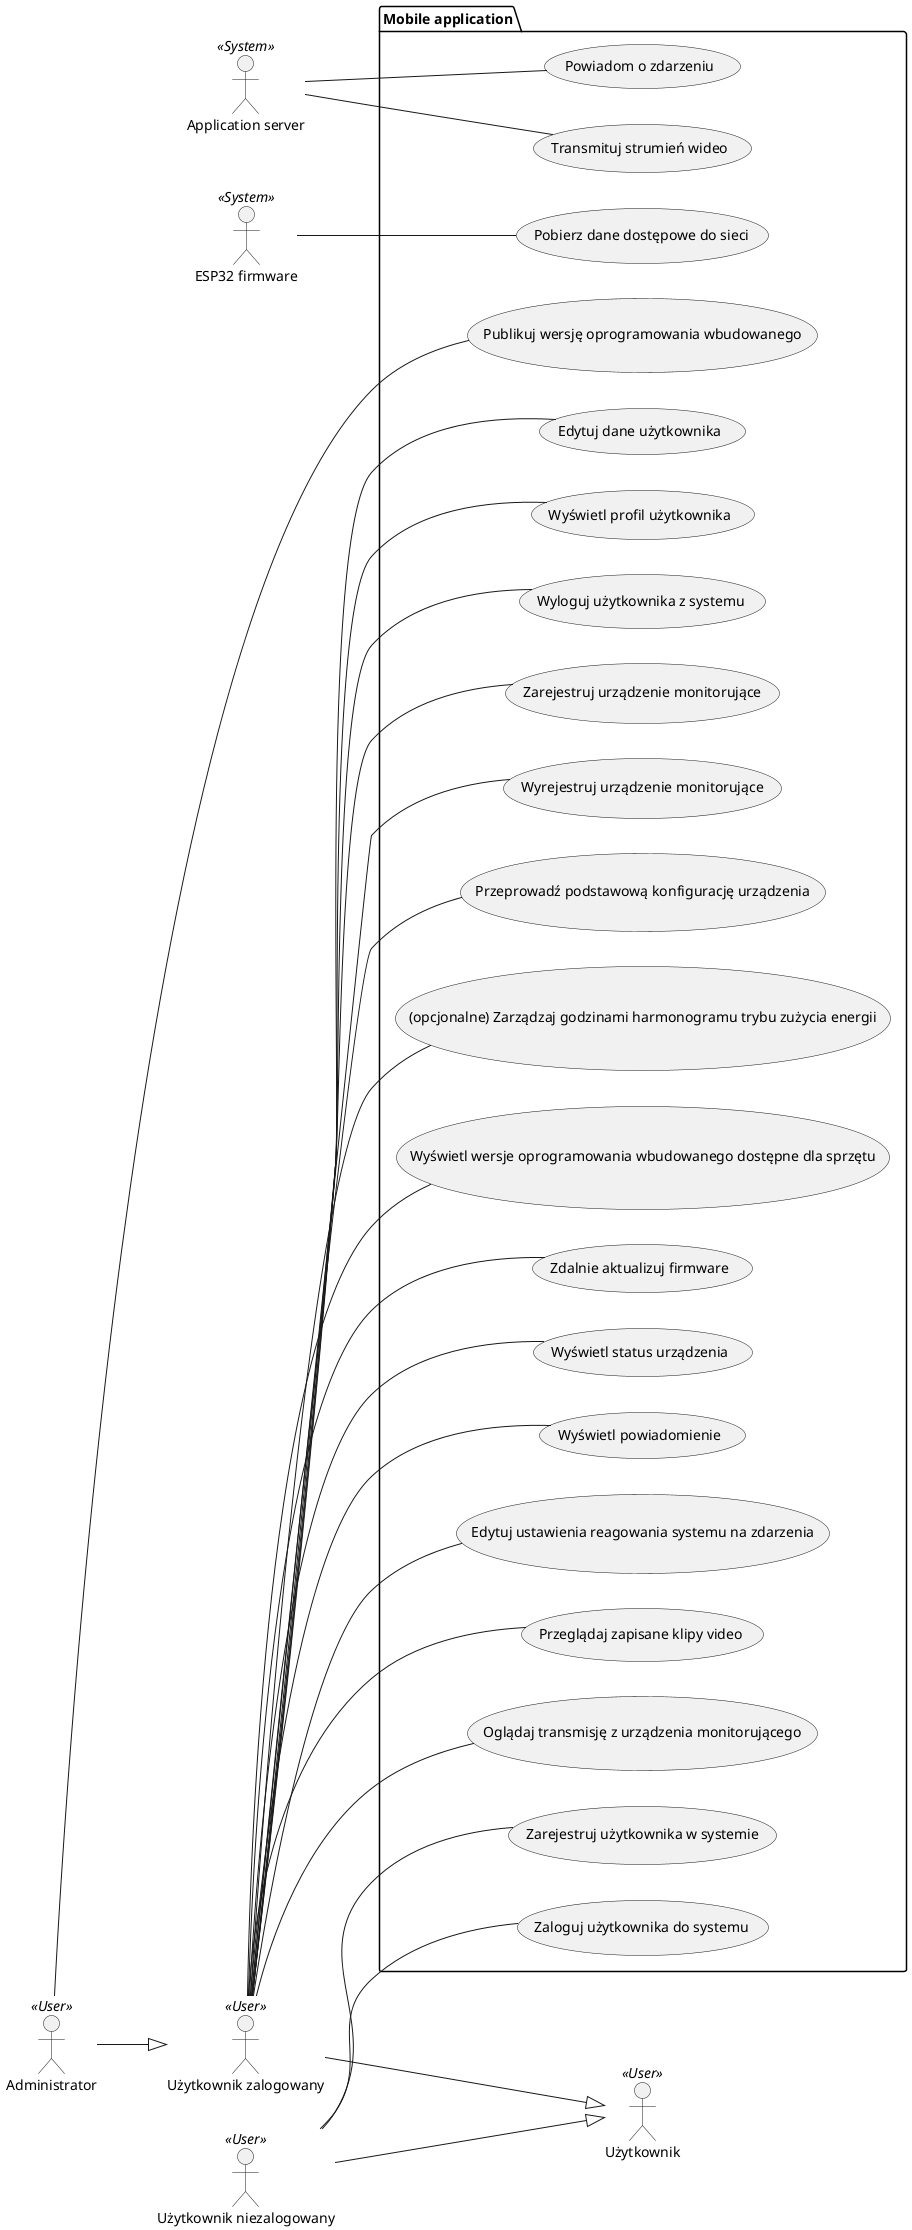 @startuml
left to right direction
together {
  actor "Użytkownik niezalogowany" << User >> as userAnonymous
  actor "Użytkownik zalogowany" << User >> as userLogged
  actor "Administrator" << User >> as userAdmin
  actor Użytkownik << User >> as userGeneral
  userAdmin --|> userLogged
  userLogged --|> userGeneral
  userAnonymous --|> userGeneral
}

package "Mobile application" {
  usecase "Zarejestruj użytkownika w systemie" as registerUserToSystem
  usecase "Zaloguj użytkownika do systemu" as loginUserToSystem
  usecase "Edytuj dane użytkownika" as editUserData
  usecase "Wyświetl profil użytkownika" as showUserProfile
  usecase "Wyloguj użytkownika z systemu" as signoutUserFromSystem
  usecase "Zarejestruj urządzenie monitorujące" as registerCamera
  usecase "Wyrejestruj urządzenie monitorujące" as unregisterCamera
  usecase "Przeprowadź podstawową konfigurację urządzenia" as configureCamera
  usecase "Publikuj wersję oprogramowania wbudowanego" as publishFirmware
  usecase "Wyświetl wersje oprogramowania wbudowanego dostępne dla sprzętu" as listAvailableFirmware
  usecase "Zdalnie aktualizuj firmware" as otaUpdate
  usecase "Wyświetl status urządzenia" as showCameraStatus
  usecase "Wyświetl powiadomienie" as showNotification
  usecase "Edytuj ustawienia reagowania systemu na zdarzenia" as systemReactionConfigure
  usecase "Przeglądaj zapisane klipy video" as exploreSavedVideoClips
  usecase "Oglądaj transmisję z urządzenia monitorującego" as watchCamera
  usecase "(opcjonalne) Zarządzaj godzinami harmonogramu trybu zużycia energii" as scheduleEnergySaving
  
  usecase "Powiadom o zdarzeniu" as eventNotify
  usecase "Transmituj strumień wideo" as transmitVideoStream
  
  usecase "Pobierz dane dostępowe do sieci" as receiveNetworkCredentials
}

userAnonymous -- registerUserToSystem
userAnonymous -- loginUserToSystem
userLogged -- editUserData
userLogged -- showUserProfile
userLogged -- signoutUserFromSystem
userLogged -- registerCamera
userLogged -- unregisterCamera
userLogged -- configureCamera
userAdmin -- publishFirmware
userLogged -- listAvailableFirmware
userLogged -- otaUpdate
userLogged -- showCameraStatus
userLogged -- showNotification
userLogged -- systemReactionConfigure
userLogged -- exploreSavedVideoClips
userLogged -- watchCamera
userLogged -- scheduleEnergySaving

actor "Application server" << System >> as Server
actor "ESP32 firmware" << System >> as Camera

Server -- eventNotify
Server -- transmitVideoStream
Camera -- receiveNetworkCredentials

@enduml
